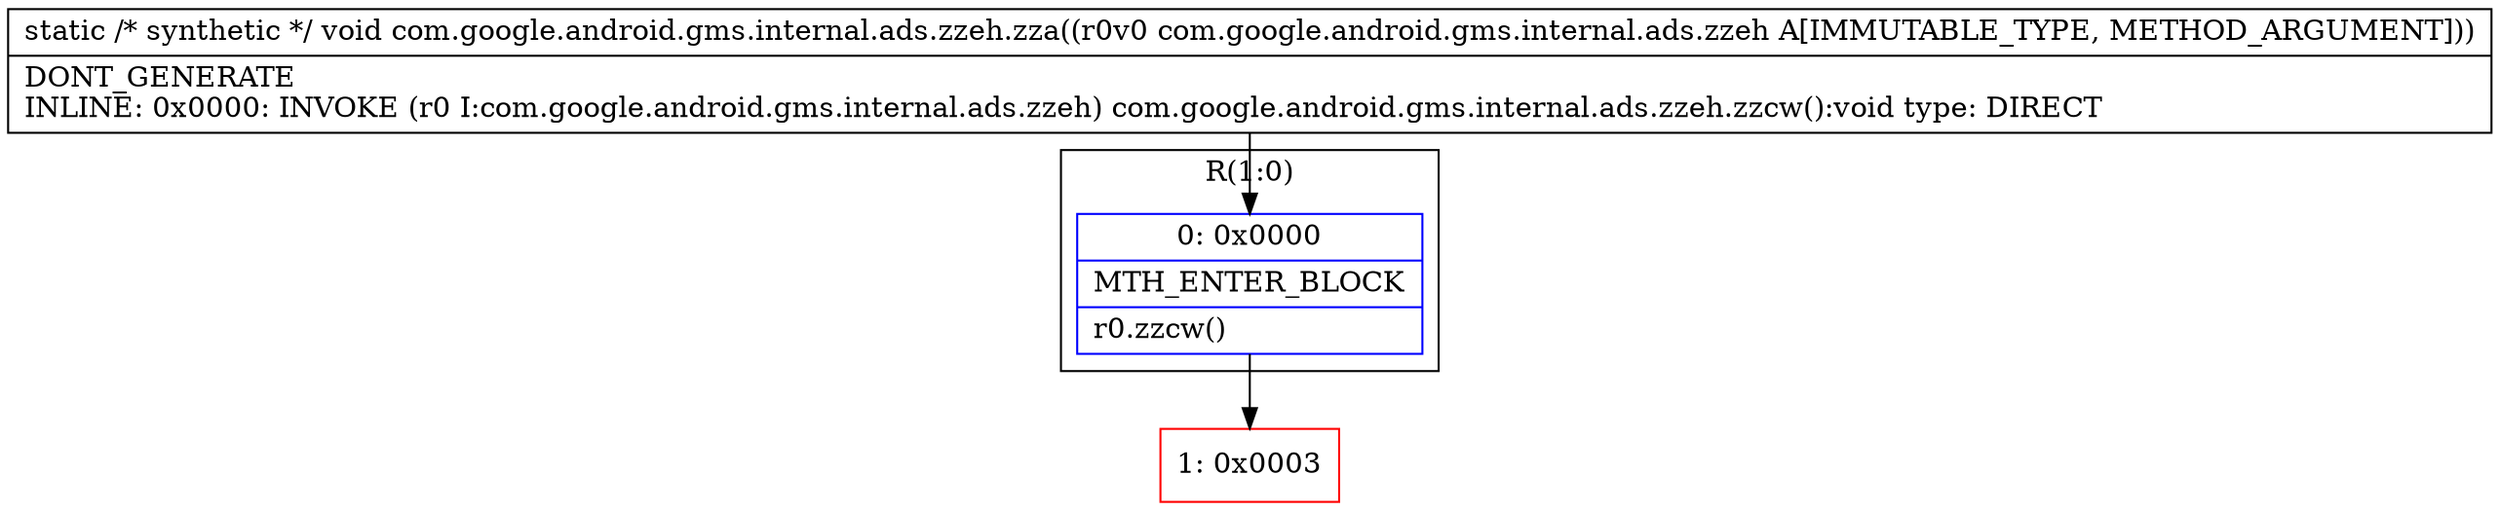 digraph "CFG forcom.google.android.gms.internal.ads.zzeh.zza(Lcom\/google\/android\/gms\/internal\/ads\/zzeh;)V" {
subgraph cluster_Region_838242815 {
label = "R(1:0)";
node [shape=record,color=blue];
Node_0 [shape=record,label="{0\:\ 0x0000|MTH_ENTER_BLOCK\l|r0.zzcw()\l}"];
}
Node_1 [shape=record,color=red,label="{1\:\ 0x0003}"];
MethodNode[shape=record,label="{static \/* synthetic *\/ void com.google.android.gms.internal.ads.zzeh.zza((r0v0 com.google.android.gms.internal.ads.zzeh A[IMMUTABLE_TYPE, METHOD_ARGUMENT]))  | DONT_GENERATE\lINLINE: 0x0000: INVOKE  (r0 I:com.google.android.gms.internal.ads.zzeh) com.google.android.gms.internal.ads.zzeh.zzcw():void type: DIRECT\l}"];
MethodNode -> Node_0;
Node_0 -> Node_1;
}

